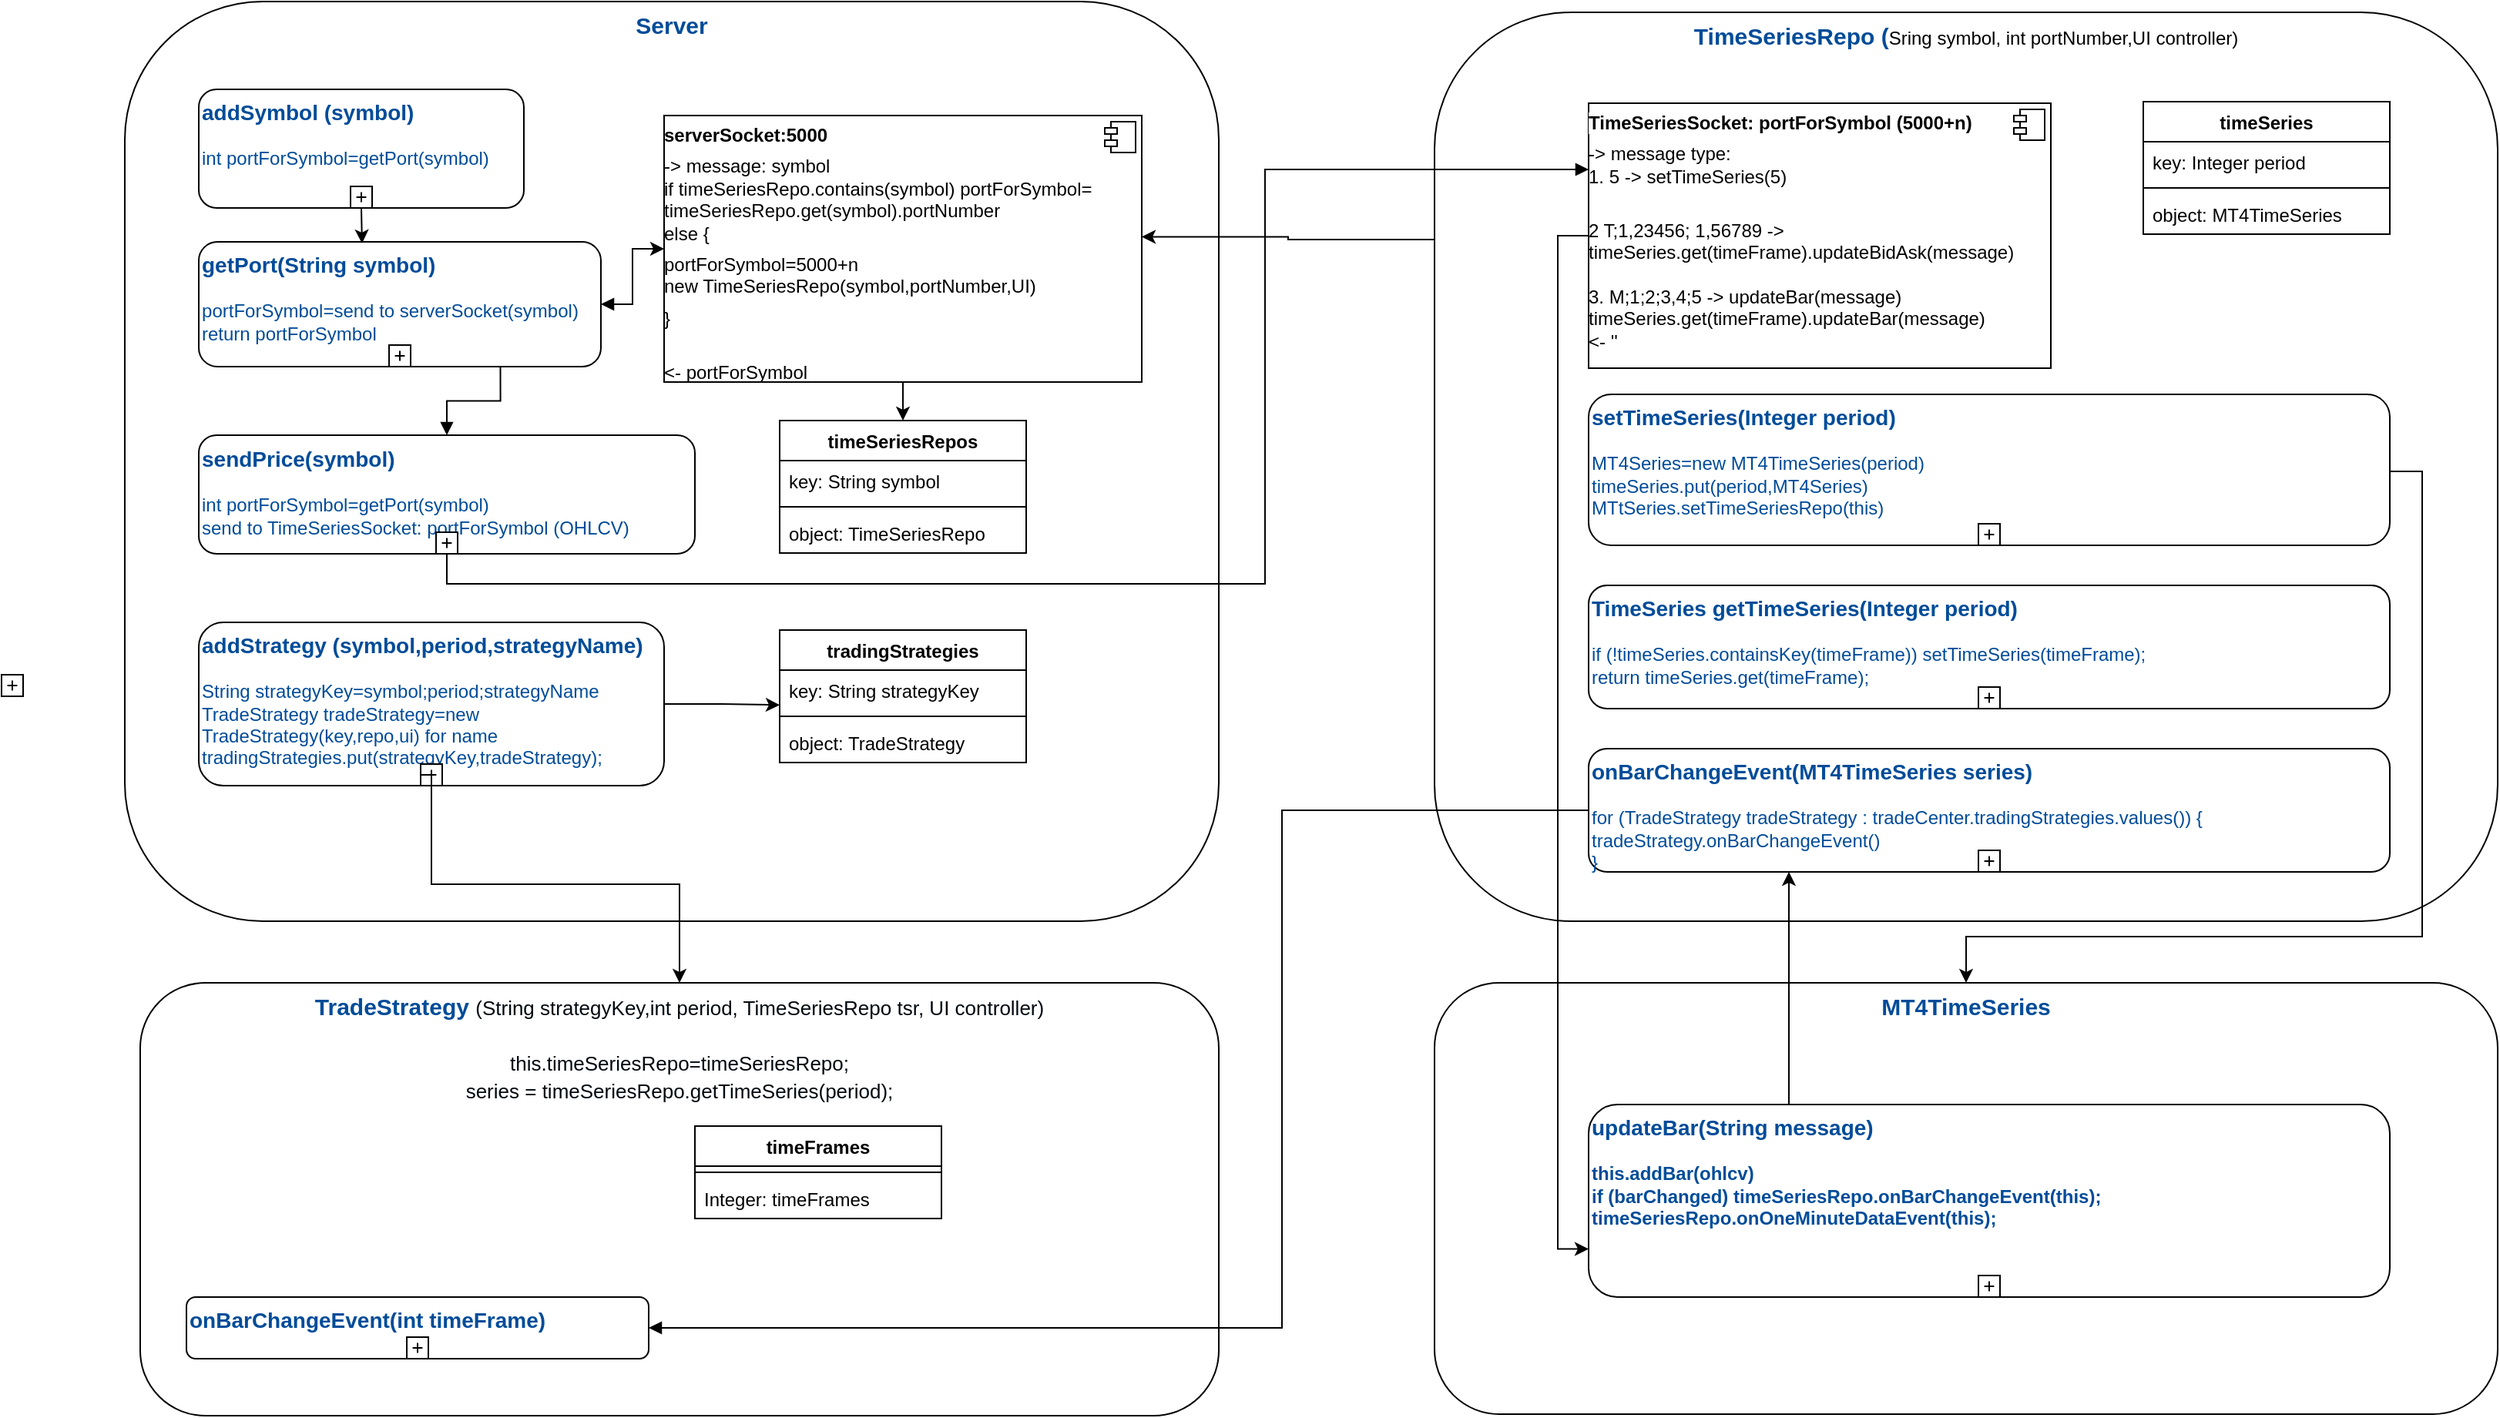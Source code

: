 <mxfile version="12.0.3" type="device" pages="1"><diagram id="hR0QGFcbMqZk1wM_QbHQ" name="Page-1"><mxGraphModel dx="1896" dy="933" grid="1" gridSize="10" guides="1" tooltips="1" connect="1" arrows="1" fold="1" page="1" pageScale="1" pageWidth="1169" pageHeight="827" math="0" shadow="0"><root><mxCell id="0"/><mxCell id="1" parent="0"/><mxCell id="xTHYjrqENlso6G8la1QW-11" value="" style="shape=plus;html=1;outlineConnect=0;" vertex="1" parent="1"><mxGeometry x="20" y="450" width="14" height="14" as="geometry"/></mxCell><mxCell id="xTHYjrqENlso6G8la1QW-29" value="timeSeries" style="swimlane;fontStyle=1;align=center;verticalAlign=top;childLayout=stackLayout;horizontal=1;startSize=26;horizontalStack=0;resizeParent=1;resizeParentMax=0;resizeLast=0;collapsible=1;marginBottom=0;" vertex="1" parent="1"><mxGeometry x="1410" y="78" width="160" height="86" as="geometry"/></mxCell><mxCell id="xTHYjrqENlso6G8la1QW-30" value="key: Integer period" style="text;strokeColor=none;fillColor=none;align=left;verticalAlign=top;spacingLeft=4;spacingRight=4;overflow=hidden;rotatable=0;points=[[0,0.5],[1,0.5]];portConstraint=eastwest;" vertex="1" parent="xTHYjrqENlso6G8la1QW-29"><mxGeometry y="26" width="160" height="26" as="geometry"/></mxCell><mxCell id="xTHYjrqENlso6G8la1QW-31" value="" style="line;strokeWidth=1;fillColor=none;align=left;verticalAlign=middle;spacingTop=-1;spacingLeft=3;spacingRight=3;rotatable=0;labelPosition=right;points=[];portConstraint=eastwest;" vertex="1" parent="xTHYjrqENlso6G8la1QW-29"><mxGeometry y="52" width="160" height="8" as="geometry"/></mxCell><mxCell id="xTHYjrqENlso6G8la1QW-32" value="object: MT4TimeSeries" style="text;strokeColor=none;fillColor=none;align=left;verticalAlign=top;spacingLeft=4;spacingRight=4;overflow=hidden;rotatable=0;points=[[0,0.5],[1,0.5]];portConstraint=eastwest;" vertex="1" parent="xTHYjrqENlso6G8la1QW-29"><mxGeometry y="60" width="160" height="26" as="geometry"/></mxCell><mxCell id="xTHYjrqENlso6G8la1QW-33" value="timeFrames" style="swimlane;fontStyle=1;align=center;verticalAlign=top;childLayout=stackLayout;horizontal=1;startSize=26;horizontalStack=0;resizeParent=1;resizeParentMax=0;resizeLast=0;collapsible=1;marginBottom=0;" vertex="1" parent="1"><mxGeometry x="470" y="743" width="160" height="60" as="geometry"/></mxCell><mxCell id="xTHYjrqENlso6G8la1QW-35" value="" style="line;strokeWidth=1;fillColor=none;align=left;verticalAlign=middle;spacingTop=-1;spacingLeft=3;spacingRight=3;rotatable=0;labelPosition=right;points=[];portConstraint=eastwest;" vertex="1" parent="xTHYjrqENlso6G8la1QW-33"><mxGeometry y="26" width="160" height="8" as="geometry"/></mxCell><mxCell id="xTHYjrqENlso6G8la1QW-36" value="Integer: timeFrames" style="text;strokeColor=none;fillColor=none;align=left;verticalAlign=top;spacingLeft=4;spacingRight=4;overflow=hidden;rotatable=0;points=[[0,0.5],[1,0.5]];portConstraint=eastwest;" vertex="1" parent="xTHYjrqENlso6G8la1QW-33"><mxGeometry y="34" width="160" height="26" as="geometry"/></mxCell><mxCell id="xTHYjrqENlso6G8la1QW-7" value="timeSeriesRepos&#10;" style="swimlane;fontStyle=1;align=center;verticalAlign=top;childLayout=stackLayout;horizontal=1;startSize=26;horizontalStack=0;resizeParent=1;resizeParentMax=0;resizeLast=0;collapsible=1;marginBottom=0;fillColor=none;" vertex="1" parent="1"><mxGeometry x="525" y="285" width="160" height="86" as="geometry"/></mxCell><mxCell id="xTHYjrqENlso6G8la1QW-8" value="key: String symbol" style="text;strokeColor=none;fillColor=none;align=left;verticalAlign=top;spacingLeft=4;spacingRight=4;overflow=hidden;rotatable=0;points=[[0,0.5],[1,0.5]];portConstraint=eastwest;" vertex="1" parent="xTHYjrqENlso6G8la1QW-7"><mxGeometry y="26" width="160" height="26" as="geometry"/></mxCell><mxCell id="xTHYjrqENlso6G8la1QW-9" value="" style="line;strokeWidth=1;fillColor=none;align=left;verticalAlign=middle;spacingTop=-1;spacingLeft=3;spacingRight=3;rotatable=0;labelPosition=right;points=[];portConstraint=eastwest;" vertex="1" parent="xTHYjrqENlso6G8la1QW-7"><mxGeometry y="52" width="160" height="8" as="geometry"/></mxCell><mxCell id="xTHYjrqENlso6G8la1QW-10" value="object: TimeSeriesRepo" style="text;strokeColor=none;fillColor=none;align=left;verticalAlign=top;spacingLeft=4;spacingRight=4;overflow=hidden;rotatable=0;points=[[0,0.5],[1,0.5]];portConstraint=eastwest;" vertex="1" parent="xTHYjrqENlso6G8la1QW-7"><mxGeometry y="60" width="160" height="26" as="geometry"/></mxCell><mxCell id="xTHYjrqENlso6G8la1QW-88" style="edgeStyle=orthogonalEdgeStyle;rounded=0;orthogonalLoop=1;jettySize=auto;html=1;exitX=0.5;exitY=1;exitDx=0;exitDy=0;entryX=0.5;entryY=0;entryDx=0;entryDy=0;startArrow=none;startFill=0;fontSize=12;fontColor=#004C99;" edge="1" parent="1" source="xTHYjrqENlso6G8la1QW-5" target="xTHYjrqENlso6G8la1QW-7"><mxGeometry relative="1" as="geometry"/></mxCell><mxCell id="xTHYjrqENlso6G8la1QW-5" value="&lt;p style=&quot;margin: 6px 0px 0px&quot;&gt;&lt;b&gt;serverSocket:5000&lt;/b&gt;&lt;/p&gt;&lt;p style=&quot;margin: 6px 0px 0px&quot;&gt;&lt;span style=&quot;white-space: normal&quot;&gt;-&amp;gt; message: symbol&lt;br&gt;if timeSeriesRepo.contains(symbol) portForSymbol=&lt;br&gt;timeSeriesRepo.get(symbol).portNumber&lt;br&gt;&lt;/span&gt;else {&lt;/p&gt;&lt;p style=&quot;margin: 6px 0px 0px&quot;&gt;portForSymbol=5000+n&lt;br&gt;new TimeSeriesRepo(symbol,portNumber,UI)&lt;/p&gt;&lt;p style=&quot;margin: 6px 0px 0px&quot;&gt;}&lt;/p&gt;&lt;p style=&quot;margin: 6px 0px 0px&quot;&gt;&lt;br&gt;&lt;span style=&quot;white-space: normal&quot;&gt;&amp;lt;- portForSymbol&amp;nbsp;&lt;/span&gt;&lt;br&gt;&lt;/p&gt;" style="align=left;overflow=fill;html=1;" vertex="1" parent="1"><mxGeometry x="450" y="87" width="310" height="173" as="geometry"/></mxCell><mxCell id="xTHYjrqENlso6G8la1QW-6" value="" style="shape=component;jettyWidth=8;jettyHeight=4;" vertex="1" parent="xTHYjrqENlso6G8la1QW-5"><mxGeometry x="1" width="20" height="20" relative="1" as="geometry"><mxPoint x="-24" y="4" as="offset"/></mxGeometry></mxCell><mxCell id="xTHYjrqENlso6G8la1QW-47" value="Server" style="shape=ext;rounded=1;html=1;whiteSpace=wrap;fillColor=none;verticalAlign=top;fontStyle=1;fontColor=#004C99;fontSize=15;align=center;" vertex="1" parent="1"><mxGeometry x="100" y="13" width="710" height="597" as="geometry"/></mxCell><mxCell id="xTHYjrqENlso6G8la1QW-93" style="edgeStyle=orthogonalEdgeStyle;rounded=0;orthogonalLoop=1;jettySize=auto;html=1;exitX=0;exitY=0.25;exitDx=0;exitDy=0;entryX=1;entryY=0.455;entryDx=0;entryDy=0;entryPerimeter=0;startArrow=none;startFill=0;fontSize=12;fontColor=#004C99;" edge="1" parent="1" source="xTHYjrqENlso6G8la1QW-48" target="xTHYjrqENlso6G8la1QW-5"><mxGeometry relative="1" as="geometry"/></mxCell><mxCell id="xTHYjrqENlso6G8la1QW-48" value="TimeSeriesRepo (&lt;span style=&quot;color: rgb(0 , 0 , 0) ; font-size: 12px ; font-weight: 400 ; text-align: left ; white-space: nowrap&quot;&gt;Sring symbol,&amp;nbsp;&lt;/span&gt;&lt;span style=&quot;color: rgb(0 , 0 , 0) ; font-size: 12px ; font-weight: 400 ; text-align: left ; white-space: nowrap&quot;&gt;int portNumber,&lt;/span&gt;&lt;span style=&quot;color: rgb(0 , 0 , 0) ; font-size: 12px ; font-weight: 400 ; text-align: left ; white-space: nowrap&quot;&gt;UI controller)&lt;/span&gt;" style="shape=ext;rounded=1;html=1;whiteSpace=wrap;fillColor=none;verticalAlign=top;fontStyle=1;fontColor=#004C99;fontSize=15;" vertex="1" parent="1"><mxGeometry x="950" y="20" width="690" height="590" as="geometry"/></mxCell><mxCell id="xTHYjrqENlso6G8la1QW-49" value="TradeStrategy &lt;font color=&quot;#00080f&quot;&gt;&lt;span style=&quot;font-size: 13px ; font-weight: normal&quot;&gt;(String strategyKey,int period, TimeSeriesRepo tsr, UI controller)&lt;/span&gt;&lt;br&gt;&lt;br&gt;&lt;div&gt;&lt;span style=&quot;font-size: 13px ; font-weight: 400&quot;&gt;this.timeSeriesRepo=timeSeriesRepo;&lt;/span&gt;&lt;/div&gt;&lt;div&gt;&lt;span style=&quot;font-size: 13px ; font-weight: 400&quot;&gt;series = timeSeriesRepo.getTimeSeries(period);&lt;/span&gt;&lt;br&gt;&lt;/div&gt;&lt;/font&gt;" style="shape=ext;rounded=1;html=1;whiteSpace=wrap;fillColor=none;verticalAlign=top;fontStyle=1;fontColor=#004C99;fontSize=15;align=center;" vertex="1" parent="1"><mxGeometry x="110" y="650" width="700" height="281" as="geometry"/></mxCell><mxCell id="xTHYjrqENlso6G8la1QW-50" value="MT4TimeSeries" style="shape=ext;rounded=1;html=1;whiteSpace=wrap;fillColor=none;verticalAlign=top;fontStyle=1;fontColor=#004C99;fontSize=15;" vertex="1" parent="1"><mxGeometry x="950" y="650" width="690" height="280" as="geometry"/></mxCell><mxCell id="xTHYjrqENlso6G8la1QW-82" style="edgeStyle=orthogonalEdgeStyle;rounded=0;orthogonalLoop=1;jettySize=auto;html=1;exitX=0;exitY=0.5;exitDx=0;exitDy=0;entryX=0;entryY=0.75;entryDx=0;entryDy=0;startArrow=none;startFill=0;fontSize=12;fontColor=#004C99;" edge="1" parent="1" source="xTHYjrqENlso6G8la1QW-51" target="xTHYjrqENlso6G8la1QW-75"><mxGeometry relative="1" as="geometry"/></mxCell><mxCell id="xTHYjrqENlso6G8la1QW-51" value="&lt;p style=&quot;margin: 6px 0px 0px&quot;&gt;&lt;span style=&quot;font-weight: 700 ; text-align: center ; background-color: rgb(255 , 255 , 255)&quot;&gt;TimeSeriesSocket: portForSymbol (5000+n)&lt;/span&gt;&lt;span style=&quot;white-space: normal&quot;&gt;&lt;br&gt;&lt;/span&gt;&lt;/p&gt;&lt;p style=&quot;margin: 6px 0px 0px&quot;&gt;&lt;span style=&quot;white-space: normal&quot;&gt;-&amp;gt; message type:&lt;/span&gt;&lt;br style=&quot;white-space: normal&quot;&gt;&lt;span style=&quot;white-space: normal&quot;&gt;1. 5 -&amp;gt; setTimeSeries(5)&lt;br&gt;&lt;br&gt;&lt;/span&gt;&lt;/p&gt;&lt;p style=&quot;margin: 6px 0px 0px&quot;&gt;2 T;1,23456; 1,56789 -&amp;gt;&lt;br style=&quot;white-space: normal&quot;&gt;&lt;span style=&quot;white-space: normal&quot;&gt;timeSeries.get(timeFrame).updateBidAsk(message)&lt;/span&gt;&lt;br&gt;&lt;br style=&quot;white-space: normal&quot;&gt;&lt;span style=&quot;white-space: normal&quot;&gt;3. M;1;2;3,4;5 -&amp;gt; updateBar(message)&lt;br&gt;&lt;/span&gt;&lt;span style=&quot;white-space: normal&quot;&gt;timeSeries.get(timeFrame).updateBar(message)&lt;/span&gt;&lt;br style=&quot;white-space: normal&quot;&gt;&lt;span style=&quot;white-space: normal&quot;&gt;&amp;lt;- ''&lt;/span&gt;&lt;br&gt;&lt;/p&gt;" style="align=left;overflow=fill;html=1;" vertex="1" parent="1"><mxGeometry x="1050" y="79" width="300" height="172" as="geometry"/></mxCell><mxCell id="xTHYjrqENlso6G8la1QW-52" value="" style="shape=component;jettyWidth=8;jettyHeight=4;" vertex="1" parent="xTHYjrqENlso6G8la1QW-51"><mxGeometry x="1" width="20" height="20" relative="1" as="geometry"><mxPoint x="-24" y="4" as="offset"/></mxGeometry></mxCell><mxCell id="xTHYjrqENlso6G8la1QW-81" style="edgeStyle=orthogonalEdgeStyle;rounded=0;orthogonalLoop=1;jettySize=auto;html=1;exitX=1;exitY=0.5;exitDx=0;exitDy=0;startArrow=none;startFill=0;fontSize=12;fontColor=#004C99;" edge="1" parent="1" source="xTHYjrqENlso6G8la1QW-53" target="xTHYjrqENlso6G8la1QW-50"><mxGeometry relative="1" as="geometry"><mxPoint x="1680" y="800" as="targetPoint"/><Array as="points"><mxPoint x="1591" y="318"/><mxPoint x="1591" y="620"/><mxPoint x="1295" y="620"/></Array></mxGeometry></mxCell><mxCell id="xTHYjrqENlso6G8la1QW-53" value="&lt;font style=&quot;font-size: 14px&quot;&gt;setTimeSeries(Integer period)&lt;br&gt;&lt;/font&gt;&lt;br&gt;&lt;span style=&quot;font-weight: normal&quot;&gt;MT4Series=new MT4TimeSeries(period)&lt;br&gt;timeSeries.put(period,MT4Series)&lt;br&gt;MTtSeries.setTimeSeriesRepo(this)&lt;/span&gt;" style="html=1;whiteSpace=wrap;rounded=1;fillColor=none;fontSize=12;fontColor=#004C99;verticalAlign=top;align=left;fontStyle=1" vertex="1" parent="1"><mxGeometry x="1050" y="268" width="520" height="98" as="geometry"/></mxCell><mxCell id="xTHYjrqENlso6G8la1QW-54" value="" style="html=1;shape=plus;outlineConnect=0;" vertex="1" parent="xTHYjrqENlso6G8la1QW-53"><mxGeometry x="0.5" y="1" width="14" height="14" relative="1" as="geometry"><mxPoint x="-7" y="-14" as="offset"/></mxGeometry></mxCell><mxCell id="xTHYjrqENlso6G8la1QW-55" value="&lt;font style=&quot;font-size: 14px&quot;&gt;TimeSeries getTimeSeries(Integer period)&lt;br&gt;&lt;/font&gt;&lt;br&gt;&lt;div&gt;&lt;span style=&quot;font-weight: 400&quot;&gt;if (!timeSeries.containsKey(timeFrame)) setTimeSeries(timeFrame);&lt;/span&gt;&lt;/div&gt;&lt;div&gt;&lt;span style=&quot;font-weight: 400&quot;&gt;return timeSeries.get(timeFrame);&lt;/span&gt;&lt;/div&gt;" style="html=1;whiteSpace=wrap;rounded=1;fillColor=none;fontSize=12;fontColor=#004C99;verticalAlign=top;align=left;fontStyle=1" vertex="1" parent="1"><mxGeometry x="1050" y="392" width="520" height="80" as="geometry"/></mxCell><mxCell id="xTHYjrqENlso6G8la1QW-56" value="" style="html=1;shape=plus;outlineConnect=0;" vertex="1" parent="xTHYjrqENlso6G8la1QW-55"><mxGeometry x="0.5" y="1" width="14" height="14" relative="1" as="geometry"><mxPoint x="-7" y="-14" as="offset"/></mxGeometry></mxCell><mxCell id="xTHYjrqENlso6G8la1QW-86" style="edgeStyle=orthogonalEdgeStyle;rounded=0;orthogonalLoop=1;jettySize=auto;html=1;exitX=1;exitY=0.5;exitDx=0;exitDy=0;entryX=0;entryY=-0.417;entryDx=0;entryDy=0;entryPerimeter=0;startArrow=none;startFill=0;fontSize=12;fontColor=#004C99;" edge="1" parent="1" source="xTHYjrqENlso6G8la1QW-59" target="xTHYjrqENlso6G8la1QW-63"><mxGeometry relative="1" as="geometry"/></mxCell><mxCell id="xTHYjrqENlso6G8la1QW-59" value="&lt;font style=&quot;font-size: 14px&quot;&gt;addStrategy (symbol,period,strategyName)&lt;br&gt;&lt;/font&gt;&lt;br&gt;&lt;span style=&quot;font-weight: 400&quot;&gt;String strategyKey=symbol;period;strategyName&lt;/span&gt;&lt;br&gt;&lt;span style=&quot;font-weight: 400&quot;&gt;TradeStrategy tradeStrategy=new TradeStrategy(key,repo,ui) for name&lt;/span&gt;&lt;br&gt;&lt;span style=&quot;font-weight: 400&quot;&gt;tradingStrategies.put(strategyKey,tradeStrategy);&lt;/span&gt;" style="html=1;whiteSpace=wrap;rounded=1;fillColor=none;fontSize=12;fontColor=#004C99;verticalAlign=top;align=left;fontStyle=1" vertex="1" parent="1"><mxGeometry x="148" y="416" width="302" height="106" as="geometry"/></mxCell><mxCell id="xTHYjrqENlso6G8la1QW-60" value="" style="html=1;shape=plus;outlineConnect=0;" vertex="1" parent="xTHYjrqENlso6G8la1QW-59"><mxGeometry x="0.5" y="1" width="14" height="14" relative="1" as="geometry"><mxPoint x="-7" y="-14" as="offset"/></mxGeometry></mxCell><mxCell id="xTHYjrqENlso6G8la1QW-80" style="edgeStyle=orthogonalEdgeStyle;rounded=0;orthogonalLoop=1;jettySize=auto;html=1;exitX=0;exitY=0.5;exitDx=0;exitDy=0;startArrow=none;startFill=0;fontSize=12;fontColor=#004C99;" edge="1" parent="xTHYjrqENlso6G8la1QW-59" source="xTHYjrqENlso6G8la1QW-60" target="xTHYjrqENlso6G8la1QW-49"><mxGeometry relative="1" as="geometry"><Array as="points"><mxPoint x="151" y="99"/><mxPoint x="151" y="170"/><mxPoint x="312" y="170"/></Array></mxGeometry></mxCell><mxCell id="xTHYjrqENlso6G8la1QW-61" value="tradingStrategies" style="swimlane;fontStyle=1;align=center;verticalAlign=top;childLayout=stackLayout;horizontal=1;startSize=26;horizontalStack=0;resizeParent=1;resizeParentMax=0;resizeLast=0;collapsible=1;marginBottom=0;fillColor=none;" vertex="1" parent="1"><mxGeometry x="525" y="421" width="160" height="86" as="geometry"/></mxCell><mxCell id="xTHYjrqENlso6G8la1QW-62" value="key: String strategyKey" style="text;strokeColor=none;fillColor=none;align=left;verticalAlign=top;spacingLeft=4;spacingRight=4;overflow=hidden;rotatable=0;points=[[0,0.5],[1,0.5]];portConstraint=eastwest;" vertex="1" parent="xTHYjrqENlso6G8la1QW-61"><mxGeometry y="26" width="160" height="26" as="geometry"/></mxCell><mxCell id="xTHYjrqENlso6G8la1QW-63" value="" style="line;strokeWidth=1;fillColor=none;align=left;verticalAlign=middle;spacingTop=-1;spacingLeft=3;spacingRight=3;rotatable=0;labelPosition=right;points=[];portConstraint=eastwest;" vertex="1" parent="xTHYjrqENlso6G8la1QW-61"><mxGeometry y="52" width="160" height="8" as="geometry"/></mxCell><mxCell id="xTHYjrqENlso6G8la1QW-64" value="object: TradeStrategy" style="text;strokeColor=none;fillColor=none;align=left;verticalAlign=top;spacingLeft=4;spacingRight=4;overflow=hidden;rotatable=0;points=[[0,0.5],[1,0.5]];portConstraint=eastwest;" vertex="1" parent="xTHYjrqENlso6G8la1QW-61"><mxGeometry y="60" width="160" height="26" as="geometry"/></mxCell><mxCell id="xTHYjrqENlso6G8la1QW-70" style="edgeStyle=orthogonalEdgeStyle;rounded=0;orthogonalLoop=1;jettySize=auto;html=1;exitX=0.5;exitY=1;exitDx=0;exitDy=0;entryX=0.406;entryY=0.012;entryDx=0;entryDy=0;entryPerimeter=0;fontSize=12;fontColor=#004C99;" edge="1" parent="1" source="xTHYjrqENlso6G8la1QW-66" target="xTHYjrqENlso6G8la1QW-68"><mxGeometry relative="1" as="geometry"/></mxCell><mxCell id="xTHYjrqENlso6G8la1QW-66" value="&lt;font style=&quot;font-size: 14px&quot;&gt;addSymbol (symbol)&lt;br&gt;&lt;/font&gt;&lt;br&gt;&lt;span style=&quot;font-weight: 400&quot;&gt;int portForSymbol=getPort(symbol)&lt;/span&gt;" style="html=1;whiteSpace=wrap;rounded=1;fillColor=none;fontSize=12;fontColor=#004C99;verticalAlign=top;align=left;fontStyle=1" vertex="1" parent="1"><mxGeometry x="148" y="70" width="211" height="77" as="geometry"/></mxCell><mxCell id="xTHYjrqENlso6G8la1QW-67" value="" style="html=1;shape=plus;outlineConnect=0;" vertex="1" parent="xTHYjrqENlso6G8la1QW-66"><mxGeometry x="0.5" y="1" width="14" height="14" relative="1" as="geometry"><mxPoint x="-7" y="-14" as="offset"/></mxGeometry></mxCell><mxCell id="xTHYjrqENlso6G8la1QW-71" style="edgeStyle=orthogonalEdgeStyle;rounded=0;orthogonalLoop=1;jettySize=auto;html=1;fontSize=12;fontColor=#004C99;startArrow=block;startFill=1;" edge="1" parent="1" source="xTHYjrqENlso6G8la1QW-68" target="xTHYjrqENlso6G8la1QW-5"><mxGeometry relative="1" as="geometry"/></mxCell><mxCell id="xTHYjrqENlso6G8la1QW-100" style="edgeStyle=orthogonalEdgeStyle;rounded=0;orthogonalLoop=1;jettySize=auto;html=1;exitX=0.75;exitY=1;exitDx=0;exitDy=0;startArrow=none;startFill=0;endArrow=block;endFill=1;fontSize=12;fontColor=#004C99;" edge="1" parent="1" source="xTHYjrqENlso6G8la1QW-68" target="xTHYjrqENlso6G8la1QW-94"><mxGeometry relative="1" as="geometry"/></mxCell><mxCell id="xTHYjrqENlso6G8la1QW-68" value="&lt;font style=&quot;font-size: 14px&quot;&gt;getPort(String symbol)&lt;br&gt;&lt;/font&gt;&lt;br&gt;&lt;span style=&quot;font-weight: 400&quot;&gt;p&lt;/span&gt;&lt;span style=&quot;font-weight: normal&quot;&gt;ortForSymbol=send to serverSocket(symbol)&lt;br&gt;return portForSymbol&lt;/span&gt;" style="html=1;whiteSpace=wrap;rounded=1;fillColor=none;fontSize=12;fontColor=#004C99;verticalAlign=top;align=left;fontStyle=1" vertex="1" parent="1"><mxGeometry x="148" y="169" width="261" height="81" as="geometry"/></mxCell><mxCell id="xTHYjrqENlso6G8la1QW-69" value="" style="html=1;shape=plus;outlineConnect=0;" vertex="1" parent="xTHYjrqENlso6G8la1QW-68"><mxGeometry x="0.5" y="1" width="14" height="14" relative="1" as="geometry"><mxPoint x="-7" y="-14" as="offset"/></mxGeometry></mxCell><mxCell id="xTHYjrqENlso6G8la1QW-84" style="edgeStyle=orthogonalEdgeStyle;rounded=0;orthogonalLoop=1;jettySize=auto;html=1;exitX=0;exitY=0.5;exitDx=0;exitDy=0;entryX=1;entryY=0.5;entryDx=0;entryDy=0;startArrow=none;startFill=0;fontSize=12;fontColor=#004C99;endArrow=block;endFill=1;" edge="1" parent="1" source="xTHYjrqENlso6G8la1QW-73" target="xTHYjrqENlso6G8la1QW-77"><mxGeometry relative="1" as="geometry"><Array as="points"><mxPoint x="851" y="538"/><mxPoint x="851" y="874"/></Array></mxGeometry></mxCell><mxCell id="xTHYjrqENlso6G8la1QW-73" value="&lt;font style=&quot;font-size: 14px&quot;&gt;onBarChangeEvent(MT4TimeSeries series)&lt;br&gt;&lt;/font&gt;&lt;br&gt;&lt;div&gt;&lt;span style=&quot;font-weight: 400&quot;&gt;for (TradeStrategy tradeStrategy : tradeCenter.tradingStrategies.values()) {&lt;/span&gt;&lt;br&gt;&lt;/div&gt;&lt;div&gt;&lt;span style=&quot;font-weight: 400&quot;&gt;tradeStrategy.onBarChangeEvent()&lt;/span&gt;&lt;/div&gt;&lt;div&gt;&lt;span style=&quot;font-weight: 400&quot;&gt;}&lt;/span&gt;&lt;/div&gt;" style="html=1;whiteSpace=wrap;rounded=1;fillColor=none;fontSize=12;fontColor=#004C99;verticalAlign=top;align=left;fontStyle=1" vertex="1" parent="1"><mxGeometry x="1050" y="498" width="520" height="80" as="geometry"/></mxCell><mxCell id="xTHYjrqENlso6G8la1QW-74" value="" style="html=1;shape=plus;outlineConnect=0;" vertex="1" parent="xTHYjrqENlso6G8la1QW-73"><mxGeometry x="0.5" y="1" width="14" height="14" relative="1" as="geometry"><mxPoint x="-7" y="-14" as="offset"/></mxGeometry></mxCell><mxCell id="xTHYjrqENlso6G8la1QW-83" style="edgeStyle=orthogonalEdgeStyle;rounded=0;orthogonalLoop=1;jettySize=auto;html=1;exitX=0.25;exitY=0;exitDx=0;exitDy=0;entryX=0.25;entryY=1;entryDx=0;entryDy=0;startArrow=none;startFill=0;fontSize=12;fontColor=#004C99;" edge="1" parent="1" source="xTHYjrqENlso6G8la1QW-75" target="xTHYjrqENlso6G8la1QW-73"><mxGeometry relative="1" as="geometry"/></mxCell><mxCell id="xTHYjrqENlso6G8la1QW-75" value="&lt;font style=&quot;font-size: 14px&quot;&gt;updateBar(String message)&lt;br&gt;&lt;/font&gt;&lt;br&gt;&lt;div&gt;this.addBar(ohlcv)&lt;/div&gt;&lt;div&gt;if (barChanged)&amp;nbsp;timeSeriesRepo.onBarChangeEvent(this);&lt;/div&gt;&lt;div&gt;&lt;span&gt;timeSeriesRepo.onOneMinuteDataEvent(this);&lt;/span&gt;&lt;br&gt;&lt;/div&gt;" style="html=1;whiteSpace=wrap;rounded=1;fillColor=none;fontSize=12;fontColor=#004C99;verticalAlign=top;align=left;fontStyle=1" vertex="1" parent="1"><mxGeometry x="1050" y="729" width="520" height="125" as="geometry"/></mxCell><mxCell id="xTHYjrqENlso6G8la1QW-76" value="" style="html=1;shape=plus;outlineConnect=0;" vertex="1" parent="xTHYjrqENlso6G8la1QW-75"><mxGeometry x="0.5" y="1" width="14" height="14" relative="1" as="geometry"><mxPoint x="-7" y="-14" as="offset"/></mxGeometry></mxCell><mxCell id="xTHYjrqENlso6G8la1QW-77" value="&lt;font style=&quot;font-size: 14px&quot;&gt;onBarChangeEvent(int timeFrame)&lt;br&gt;&lt;/font&gt;&lt;br&gt;&lt;div&gt;&lt;br&gt;&lt;/div&gt;&lt;div&gt;&lt;br&gt;&lt;/div&gt;" style="html=1;whiteSpace=wrap;rounded=1;fillColor=none;fontSize=12;fontColor=#004C99;verticalAlign=top;align=left;fontStyle=1" vertex="1" parent="1"><mxGeometry x="140" y="854" width="300" height="40" as="geometry"/></mxCell><mxCell id="xTHYjrqENlso6G8la1QW-78" value="" style="html=1;shape=plus;outlineConnect=0;" vertex="1" parent="xTHYjrqENlso6G8la1QW-77"><mxGeometry x="0.5" y="1" width="14" height="14" relative="1" as="geometry"><mxPoint x="-7" y="-14" as="offset"/></mxGeometry></mxCell><mxCell id="xTHYjrqENlso6G8la1QW-102" style="edgeStyle=orthogonalEdgeStyle;rounded=0;orthogonalLoop=1;jettySize=auto;html=1;exitX=0.5;exitY=1;exitDx=0;exitDy=0;entryX=0;entryY=0.25;entryDx=0;entryDy=0;startArrow=none;startFill=0;endArrow=block;endFill=1;fontSize=12;fontColor=#004C99;" edge="1" parent="1" source="xTHYjrqENlso6G8la1QW-94" target="xTHYjrqENlso6G8la1QW-51"><mxGeometry relative="1" as="geometry"><Array as="points"><mxPoint x="309" y="391"/><mxPoint x="840" y="391"/><mxPoint x="840" y="122"/></Array></mxGeometry></mxCell><mxCell id="xTHYjrqENlso6G8la1QW-94" value="&lt;font style=&quot;font-size: 14px&quot;&gt;sendPrice(symbol)&lt;br&gt;&lt;/font&gt;&lt;br&gt;&lt;span style=&quot;font-weight: 400&quot;&gt;int portForSymbol=getPort(symbol)&lt;br&gt;send to TimeSeriesSocket: portForSymbol (OHLCV)&lt;br&gt;&lt;/span&gt;" style="html=1;whiteSpace=wrap;rounded=1;fillColor=none;fontSize=12;fontColor=#004C99;verticalAlign=top;align=left;fontStyle=1" vertex="1" parent="1"><mxGeometry x="148" y="294.5" width="322" height="77" as="geometry"/></mxCell><mxCell id="xTHYjrqENlso6G8la1QW-95" value="" style="html=1;shape=plus;outlineConnect=0;" vertex="1" parent="xTHYjrqENlso6G8la1QW-94"><mxGeometry x="0.5" y="1" width="14" height="14" relative="1" as="geometry"><mxPoint x="-7" y="-14" as="offset"/></mxGeometry></mxCell></root></mxGraphModel></diagram></mxfile>